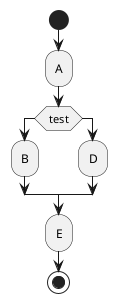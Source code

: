 {
  "sha1": "khi4sggby5rpvq9xpfmhlinwx2bm064",
  "insertion": {
    "when": "2024-06-03T18:59:32.985Z",
    "url": "https://forum.plantuml.net/12554/missing-connection-in-multilane-if-structure",
    "user": "plantuml@gmail.com"
  }
}
@startuml

skinparam ConditionEndStyle hline

start
:A;
if (test) then
  :B;
else
  :D;
endif
:E;


stop
@enduml
